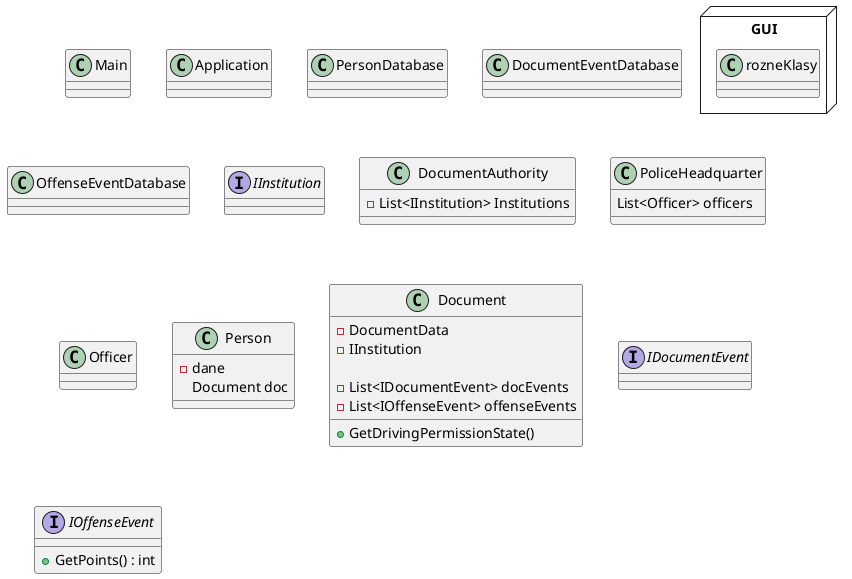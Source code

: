 @startuml
'https://plantuml.com/sequence-diagram

'interfejs raczej napewno do zmian oraz dodania nowych

class Main
{
    'łądowanie baz danych razem z odpoiwednimi typami eventów
    'baza danych ludzi
}

'Faced
class Application
{

}

class PersonDatabase
{

}

class DocumentEventDatabase
{
    'rodzaje eventów np w listach
}

class OffenseEventDatabase
{

}

interface IInstitution
{
    'informacje odnosnie instytucji wydajacej dany dokument
}

'chodzi o organ wydający i zarządzający dokumentami
'tu można by było zastosować flyweight
class DocumentAuthority
{
    - List<IInstitution> Institutions
}

class PoliceHeadquarter
{
    List<Officer> officers
}

class Officer
{

}

class Person
{
    /'imię, nazwisko, data i miejsce urodzenia, pesel,
     adres stałego miejsca pobytu, charakterystyka dokumentu stwierdzającego posiadane uprawnienia'/
    - dane
    Document doc
}

' trzeba dodac logikę np przez strategie tego
' ,że w zależności daty zdobycia prawa jazdy zmienia sie ilość punktów
' po której zabierają prawojazdy
class Document
{
    /'(datę nadania uprawnień, datę wygaśnięcia uprawnień, organ nadający uprawnienia, numer dokumentu, wydającego dokument, datę ważności dokumentu)'/

    - DocumentData
    - IInstitution

    'przechowywane eventy które są utworzone z góry lub przez inny podmiot dodawane do bazy
    - List<IDocumentEvent> docEvents
    - List<IOffenseEvent> offenseEvents

    + GetDrivingPermissionState()

}

interface IDocumentEvent
{
    /' zdarzenia zatrzymania dokumentu oraz zwrócenia,
    cofnięcia uprawnienia oraz przywrócenia, utraty oraz odnalezienia,
    a także orzeczeń o zakazie prowadzenia pojazdów'/
}

interface IOffenseEvent
{
    + GetPoints() : int
}

node GUI{
    class rozneKlasy{}
}

@enduml
